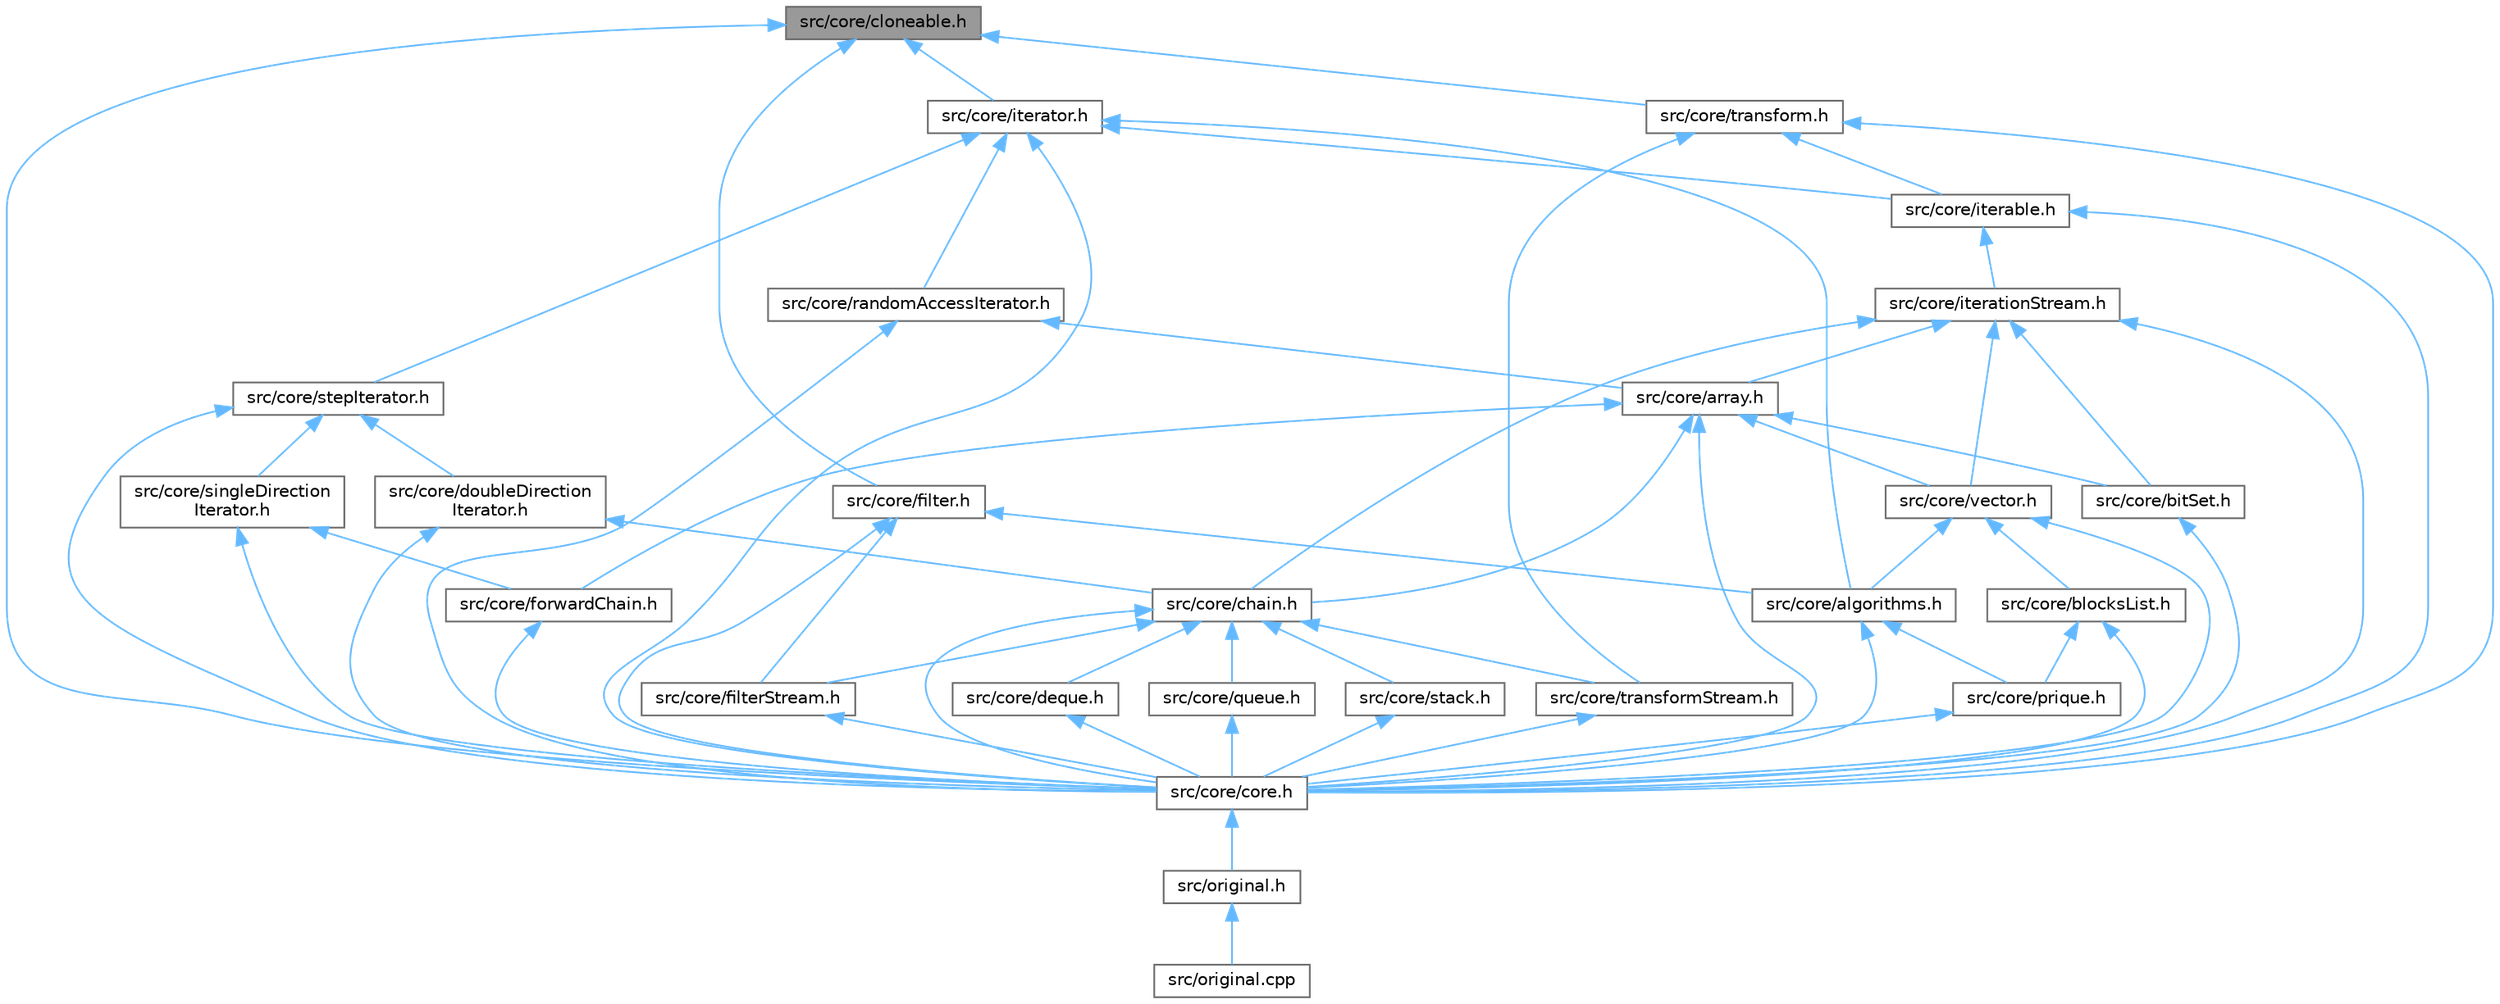 digraph "src/core/cloneable.h"
{
 // LATEX_PDF_SIZE
  bgcolor="transparent";
  edge [fontname=Helvetica,fontsize=10,labelfontname=Helvetica,labelfontsize=10];
  node [fontname=Helvetica,fontsize=10,shape=box,height=0.2,width=0.4];
  Node1 [id="Node000001",label="src/core/cloneable.h",height=0.2,width=0.4,color="gray40", fillcolor="grey60", style="filled", fontcolor="black",tooltip="Abstract base class for cloneable objects."];
  Node1 -> Node2 [id="edge1_Node000001_Node000002",dir="back",color="steelblue1",style="solid",tooltip=" "];
  Node2 [id="Node000002",label="src/core/core.h",height=0.2,width=0.4,color="grey40", fillcolor="white", style="filled",URL="$core_8h.html",tooltip="Core module header file."];
  Node2 -> Node3 [id="edge2_Node000002_Node000003",dir="back",color="steelblue1",style="solid",tooltip=" "];
  Node3 [id="Node000003",label="src/original.h",height=0.2,width=0.4,color="grey40", fillcolor="white", style="filled",URL="$original_8h.html",tooltip="Main header file for Original."];
  Node3 -> Node4 [id="edge3_Node000003_Node000004",dir="back",color="steelblue1",style="solid",tooltip=" "];
  Node4 [id="Node000004",label="src/original.cpp",height=0.2,width=0.4,color="grey40", fillcolor="white", style="filled",URL="$original_8cpp.html",tooltip="Original Library main file."];
  Node1 -> Node5 [id="edge4_Node000001_Node000005",dir="back",color="steelblue1",style="solid",tooltip=" "];
  Node5 [id="Node000005",label="src/core/filter.h",height=0.2,width=0.4,color="grey40", fillcolor="white", style="filled",URL="$filter_8h.html",tooltip="Filter base class and derived filter classes for various matching operations."];
  Node5 -> Node6 [id="edge5_Node000005_Node000006",dir="back",color="steelblue1",style="solid",tooltip=" "];
  Node6 [id="Node000006",label="src/core/algorithms.h",height=0.2,width=0.4,color="grey40", fillcolor="white", style="filled",URL="$algorithms_8h.html",tooltip="Standard algorithm implementations for iterator-based containers."];
  Node6 -> Node2 [id="edge6_Node000006_Node000002",dir="back",color="steelblue1",style="solid",tooltip=" "];
  Node6 -> Node7 [id="edge7_Node000006_Node000007",dir="back",color="steelblue1",style="solid",tooltip=" "];
  Node7 [id="Node000007",label="src/core/prique.h",height=0.2,width=0.4,color="grey40", fillcolor="white", style="filled",URL="$prique_8h.html",tooltip="Priority queue container implementation."];
  Node7 -> Node2 [id="edge8_Node000007_Node000002",dir="back",color="steelblue1",style="solid",tooltip=" "];
  Node5 -> Node2 [id="edge9_Node000005_Node000002",dir="back",color="steelblue1",style="solid",tooltip=" "];
  Node5 -> Node8 [id="edge10_Node000005_Node000008",dir="back",color="steelblue1",style="solid",tooltip=" "];
  Node8 [id="Node000008",label="src/core/filterStream.h",height=0.2,width=0.4,color="grey40", fillcolor="white", style="filled",URL="$filter_stream_8h.html",tooltip="Composite filter operations with logical chaining."];
  Node8 -> Node2 [id="edge11_Node000008_Node000002",dir="back",color="steelblue1",style="solid",tooltip=" "];
  Node1 -> Node9 [id="edge12_Node000001_Node000009",dir="back",color="steelblue1",style="solid",tooltip=" "];
  Node9 [id="Node000009",label="src/core/iterator.h",height=0.2,width=0.4,color="grey40", fillcolor="white", style="filled",URL="$iterator_8h.html",tooltip="Defines the iterator class for traversing and manipulating container elements."];
  Node9 -> Node6 [id="edge13_Node000009_Node000006",dir="back",color="steelblue1",style="solid",tooltip=" "];
  Node9 -> Node2 [id="edge14_Node000009_Node000002",dir="back",color="steelblue1",style="solid",tooltip=" "];
  Node9 -> Node10 [id="edge15_Node000009_Node000010",dir="back",color="steelblue1",style="solid",tooltip=" "];
  Node10 [id="Node000010",label="src/core/iterable.h",height=0.2,width=0.4,color="grey40", fillcolor="white", style="filled",URL="$iterable_8h.html",tooltip="Base interface for iterable container types."];
  Node10 -> Node2 [id="edge16_Node000010_Node000002",dir="back",color="steelblue1",style="solid",tooltip=" "];
  Node10 -> Node11 [id="edge17_Node000010_Node000011",dir="back",color="steelblue1",style="solid",tooltip=" "];
  Node11 [id="Node000011",label="src/core/iterationStream.h",height=0.2,width=0.4,color="grey40", fillcolor="white", style="filled",URL="$iteration_stream_8h.html",tooltip="Provides functionality for an iteration stream."];
  Node11 -> Node12 [id="edge18_Node000011_Node000012",dir="back",color="steelblue1",style="solid",tooltip=" "];
  Node12 [id="Node000012",label="src/core/array.h",height=0.2,width=0.4,color="grey40", fillcolor="white", style="filled",URL="$array_8h.html",tooltip="Provides the array class for a fixed-size container with random access."];
  Node12 -> Node13 [id="edge19_Node000012_Node000013",dir="back",color="steelblue1",style="solid",tooltip=" "];
  Node13 [id="Node000013",label="src/core/bitSet.h",height=0.2,width=0.4,color="grey40", fillcolor="white", style="filled",URL="$bit_set_8h.html",tooltip="BitSet class declaration."];
  Node13 -> Node2 [id="edge20_Node000013_Node000002",dir="back",color="steelblue1",style="solid",tooltip=" "];
  Node12 -> Node14 [id="edge21_Node000012_Node000014",dir="back",color="steelblue1",style="solid",tooltip=" "];
  Node14 [id="Node000014",label="src/core/chain.h",height=0.2,width=0.4,color="grey40", fillcolor="white", style="filled",URL="$chain_8h.html",tooltip="Non-cyclic doubly linked list implementation."];
  Node14 -> Node2 [id="edge22_Node000014_Node000002",dir="back",color="steelblue1",style="solid",tooltip=" "];
  Node14 -> Node15 [id="edge23_Node000014_Node000015",dir="back",color="steelblue1",style="solid",tooltip=" "];
  Node15 [id="Node000015",label="src/core/deque.h",height=0.2,width=0.4,color="grey40", fillcolor="white", style="filled",URL="$deque_8h.html",tooltip="Double-ended queue (deque) container adapter implementation."];
  Node15 -> Node2 [id="edge24_Node000015_Node000002",dir="back",color="steelblue1",style="solid",tooltip=" "];
  Node14 -> Node8 [id="edge25_Node000014_Node000008",dir="back",color="steelblue1",style="solid",tooltip=" "];
  Node14 -> Node16 [id="edge26_Node000014_Node000016",dir="back",color="steelblue1",style="solid",tooltip=" "];
  Node16 [id="Node000016",label="src/core/queue.h",height=0.2,width=0.4,color="grey40", fillcolor="white", style="filled",URL="$queue_8h.html",tooltip="Queue container adapter implementation."];
  Node16 -> Node2 [id="edge27_Node000016_Node000002",dir="back",color="steelblue1",style="solid",tooltip=" "];
  Node14 -> Node17 [id="edge28_Node000014_Node000017",dir="back",color="steelblue1",style="solid",tooltip=" "];
  Node17 [id="Node000017",label="src/core/stack.h",height=0.2,width=0.4,color="grey40", fillcolor="white", style="filled",URL="$stack_8h.html",tooltip="Stack container adapter implementation."];
  Node17 -> Node2 [id="edge29_Node000017_Node000002",dir="back",color="steelblue1",style="solid",tooltip=" "];
  Node14 -> Node18 [id="edge30_Node000014_Node000018",dir="back",color="steelblue1",style="solid",tooltip=" "];
  Node18 [id="Node000018",label="src/core/transformStream.h",height=0.2,width=0.4,color="grey40", fillcolor="white", style="filled",URL="$transform_stream_8h.html",tooltip="Transform pipeline composition and execution."];
  Node18 -> Node2 [id="edge31_Node000018_Node000002",dir="back",color="steelblue1",style="solid",tooltip=" "];
  Node12 -> Node2 [id="edge32_Node000012_Node000002",dir="back",color="steelblue1",style="solid",tooltip=" "];
  Node12 -> Node19 [id="edge33_Node000012_Node000019",dir="back",color="steelblue1",style="solid",tooltip=" "];
  Node19 [id="Node000019",label="src/core/forwardChain.h",height=0.2,width=0.4,color="grey40", fillcolor="white", style="filled",URL="$forward_chain_8h.html",tooltip="Non-cyclic singly linked list implementation."];
  Node19 -> Node2 [id="edge34_Node000019_Node000002",dir="back",color="steelblue1",style="solid",tooltip=" "];
  Node12 -> Node20 [id="edge35_Node000012_Node000020",dir="back",color="steelblue1",style="solid",tooltip=" "];
  Node20 [id="Node000020",label="src/core/vector.h",height=0.2,width=0.4,color="grey40", fillcolor="white", style="filled",URL="$vector_8h.html",tooltip="Dynamic array container with automatic resizing."];
  Node20 -> Node6 [id="edge36_Node000020_Node000006",dir="back",color="steelblue1",style="solid",tooltip=" "];
  Node20 -> Node21 [id="edge37_Node000020_Node000021",dir="back",color="steelblue1",style="solid",tooltip=" "];
  Node21 [id="Node000021",label="src/core/blocksList.h",height=0.2,width=0.4,color="grey40", fillcolor="white", style="filled",URL="$blocks_list_8h.html",tooltip="A block-based list implementation."];
  Node21 -> Node2 [id="edge38_Node000021_Node000002",dir="back",color="steelblue1",style="solid",tooltip=" "];
  Node21 -> Node7 [id="edge39_Node000021_Node000007",dir="back",color="steelblue1",style="solid",tooltip=" "];
  Node20 -> Node2 [id="edge40_Node000020_Node000002",dir="back",color="steelblue1",style="solid",tooltip=" "];
  Node11 -> Node13 [id="edge41_Node000011_Node000013",dir="back",color="steelblue1",style="solid",tooltip=" "];
  Node11 -> Node14 [id="edge42_Node000011_Node000014",dir="back",color="steelblue1",style="solid",tooltip=" "];
  Node11 -> Node2 [id="edge43_Node000011_Node000002",dir="back",color="steelblue1",style="solid",tooltip=" "];
  Node11 -> Node20 [id="edge44_Node000011_Node000020",dir="back",color="steelblue1",style="solid",tooltip=" "];
  Node9 -> Node22 [id="edge45_Node000009_Node000022",dir="back",color="steelblue1",style="solid",tooltip=" "];
  Node22 [id="Node000022",label="src/core/randomAccessIterator.h",height=0.2,width=0.4,color="grey40", fillcolor="white", style="filled",URL="$random_access_iterator_8h.html",tooltip="Base class for random-access iterators."];
  Node22 -> Node12 [id="edge46_Node000022_Node000012",dir="back",color="steelblue1",style="solid",tooltip=" "];
  Node22 -> Node2 [id="edge47_Node000022_Node000002",dir="back",color="steelblue1",style="solid",tooltip=" "];
  Node9 -> Node23 [id="edge48_Node000009_Node000023",dir="back",color="steelblue1",style="solid",tooltip=" "];
  Node23 [id="Node000023",label="src/core/stepIterator.h",height=0.2,width=0.4,color="grey40", fillcolor="white", style="filled",URL="$step_iterator_8h.html",tooltip="Step iterator base class for single-step iterators."];
  Node23 -> Node2 [id="edge49_Node000023_Node000002",dir="back",color="steelblue1",style="solid",tooltip=" "];
  Node23 -> Node24 [id="edge50_Node000023_Node000024",dir="back",color="steelblue1",style="solid",tooltip=" "];
  Node24 [id="Node000024",label="src/core/doubleDirection\lIterator.h",height=0.2,width=0.4,color="grey40", fillcolor="white", style="filled",URL="$double_direction_iterator_8h.html",tooltip="Double-direction iterator base class."];
  Node24 -> Node14 [id="edge51_Node000024_Node000014",dir="back",color="steelblue1",style="solid",tooltip=" "];
  Node24 -> Node2 [id="edge52_Node000024_Node000002",dir="back",color="steelblue1",style="solid",tooltip=" "];
  Node23 -> Node25 [id="edge53_Node000023_Node000025",dir="back",color="steelblue1",style="solid",tooltip=" "];
  Node25 [id="Node000025",label="src/core/singleDirection\lIterator.h",height=0.2,width=0.4,color="grey40", fillcolor="white", style="filled",URL="$single_direction_iterator_8h.html",tooltip="Single-direction iterator base class."];
  Node25 -> Node2 [id="edge54_Node000025_Node000002",dir="back",color="steelblue1",style="solid",tooltip=" "];
  Node25 -> Node19 [id="edge55_Node000025_Node000019",dir="back",color="steelblue1",style="solid",tooltip=" "];
  Node1 -> Node26 [id="edge56_Node000001_Node000026",dir="back",color="steelblue1",style="solid",tooltip=" "];
  Node26 [id="Node000026",label="src/core/transform.h",height=0.2,width=0.4,color="grey40", fillcolor="white", style="filled",URL="$transform_8h.html",tooltip="Transformation classes for various operations on elements."];
  Node26 -> Node2 [id="edge57_Node000026_Node000002",dir="back",color="steelblue1",style="solid",tooltip=" "];
  Node26 -> Node10 [id="edge58_Node000026_Node000010",dir="back",color="steelblue1",style="solid",tooltip=" "];
  Node26 -> Node18 [id="edge59_Node000026_Node000018",dir="back",color="steelblue1",style="solid",tooltip=" "];
}
